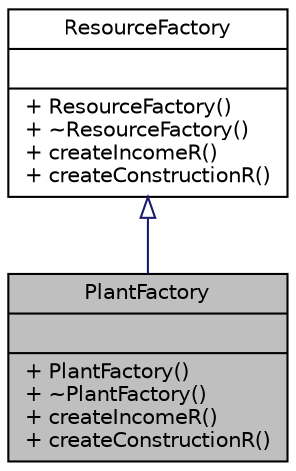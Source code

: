 digraph "PlantFactory"
{
 // LATEX_PDF_SIZE
  edge [fontname="Helvetica",fontsize="10",labelfontname="Helvetica",labelfontsize="10"];
  node [fontname="Helvetica",fontsize="10",shape=record];
  Node1 [label="{PlantFactory\n||+ PlantFactory()\l+ ~PlantFactory()\l+ createIncomeR()\l+ createConstructionR()\l}",height=0.2,width=0.4,color="black", fillcolor="grey75", style="filled", fontcolor="black",tooltip="A factory class for creating resources related to plants."];
  Node2 -> Node1 [dir="back",color="midnightblue",fontsize="10",style="solid",arrowtail="onormal"];
  Node2 [label="{ResourceFactory\n||+ ResourceFactory()\l+ ~ResourceFactory()\l+ createIncomeR()\l+ createConstructionR()\l}",height=0.2,width=0.4,color="black", fillcolor="white", style="filled",URL="$classResourceFactory.html",tooltip="Abstract Factory class for creating resources."];
}

